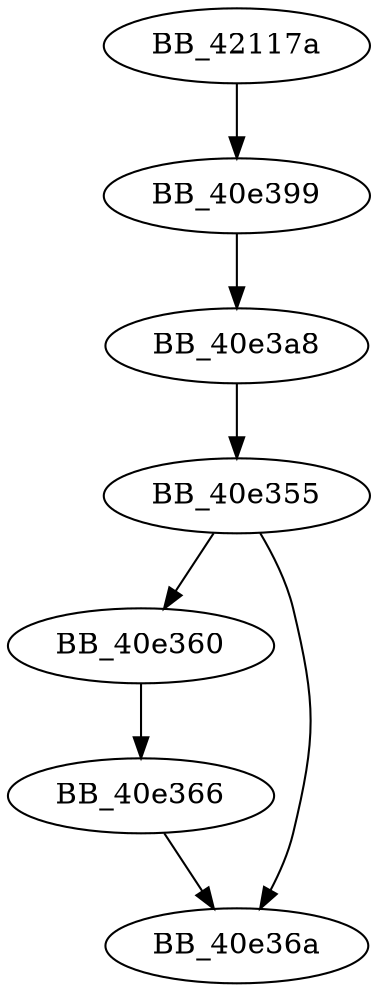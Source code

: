 DiGraph sub_42117A{
BB_40e355->BB_40e360
BB_40e355->BB_40e36a
BB_40e360->BB_40e366
BB_40e366->BB_40e36a
BB_40e399->BB_40e3a8
BB_40e3a8->BB_40e355
BB_42117a->BB_40e399
}
